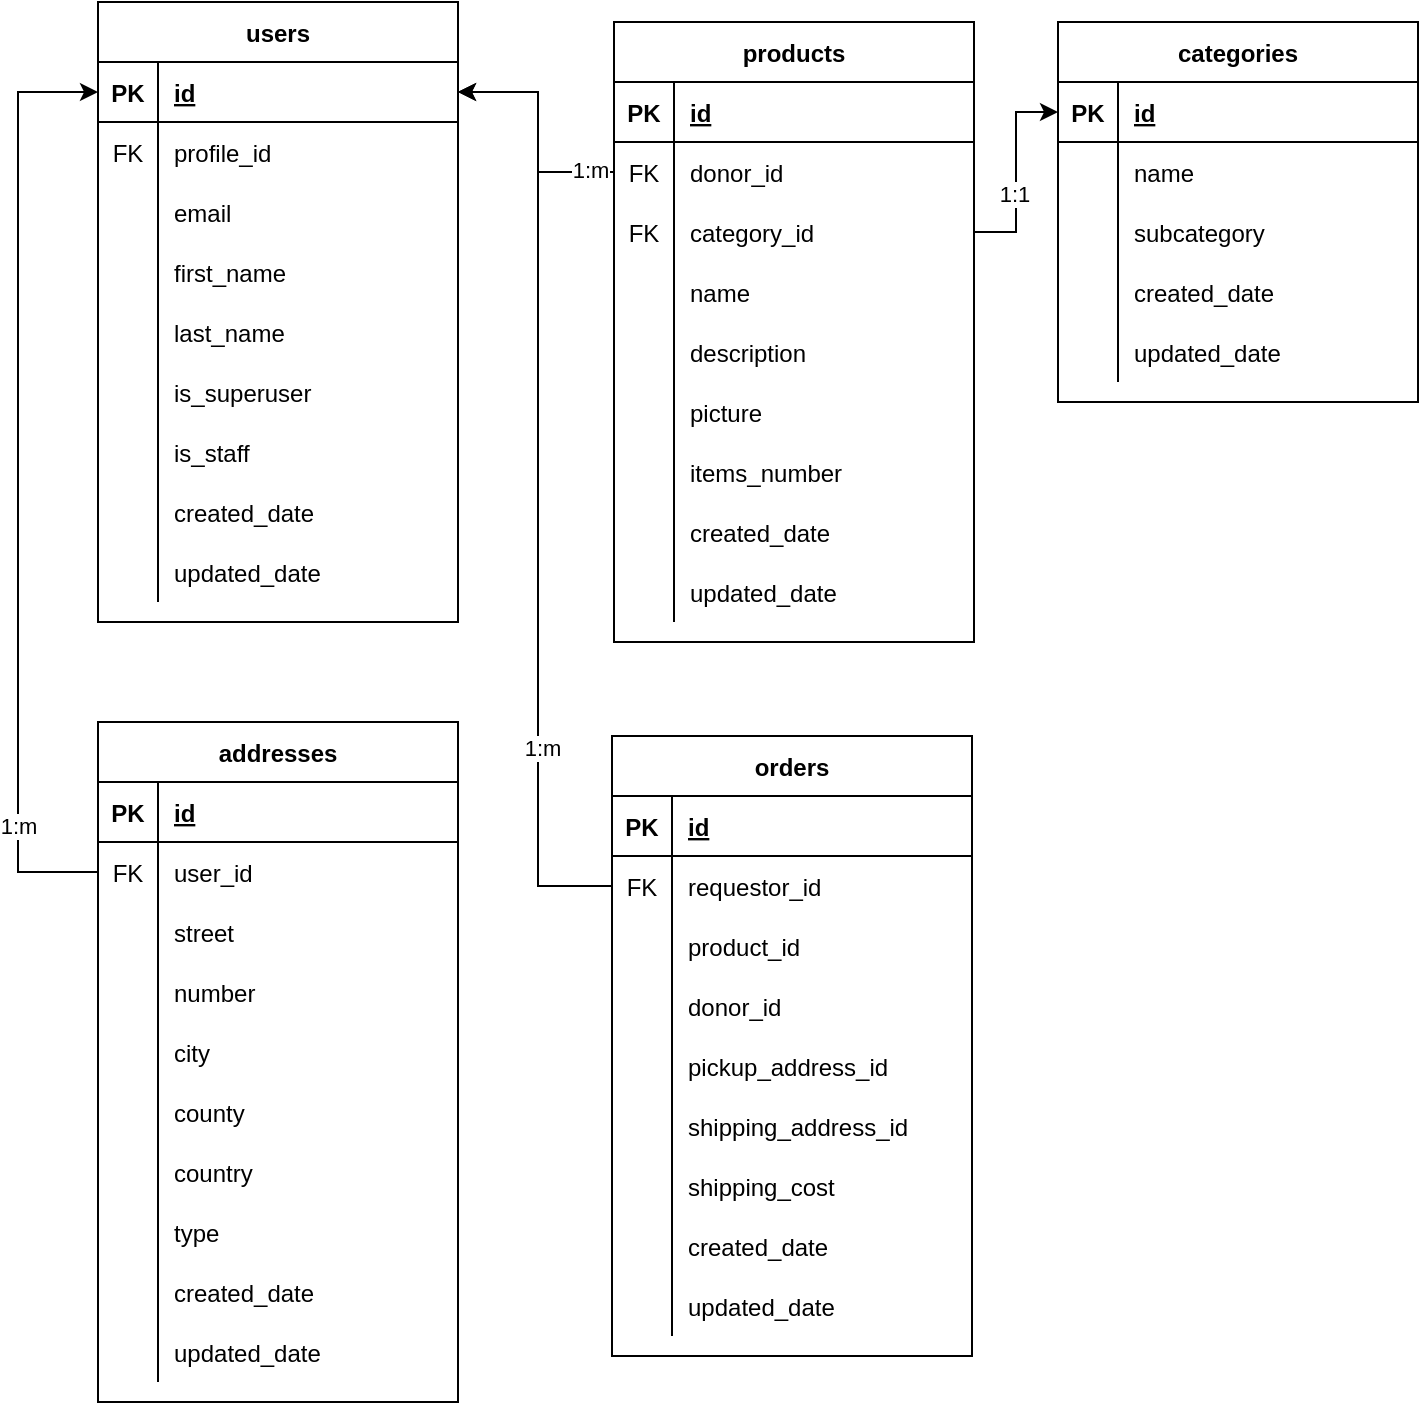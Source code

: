<mxfile version="14.6.10" type="github">
  <diagram id="aU2fkPUbuenyFV3609Mt" name="Page-1">
    <mxGraphModel dx="1038" dy="547" grid="1" gridSize="10" guides="1" tooltips="1" connect="1" arrows="1" fold="1" page="1" pageScale="1" pageWidth="850" pageHeight="1100" background="#ffffff" math="0" shadow="0">
      <root>
        <mxCell id="0" />
        <mxCell id="1" parent="0" />
        <mxCell id="2xY_IK6gBtayw-Wv3xOb-5" value="users" style="shape=table;startSize=30;container=1;collapsible=1;childLayout=tableLayout;fixedRows=1;rowLines=0;fontStyle=1;align=center;resizeLast=1;" parent="1" vertex="1">
          <mxGeometry x="80" y="40" width="180" height="310" as="geometry" />
        </mxCell>
        <mxCell id="2xY_IK6gBtayw-Wv3xOb-6" value="" style="shape=partialRectangle;collapsible=0;dropTarget=0;pointerEvents=0;fillColor=none;top=0;left=0;bottom=1;right=0;points=[[0,0.5],[1,0.5]];portConstraint=eastwest;" parent="2xY_IK6gBtayw-Wv3xOb-5" vertex="1">
          <mxGeometry y="30" width="180" height="30" as="geometry" />
        </mxCell>
        <mxCell id="2xY_IK6gBtayw-Wv3xOb-7" value="PK" style="shape=partialRectangle;connectable=0;fillColor=none;top=0;left=0;bottom=0;right=0;fontStyle=1;overflow=hidden;" parent="2xY_IK6gBtayw-Wv3xOb-6" vertex="1">
          <mxGeometry width="30" height="30" as="geometry" />
        </mxCell>
        <mxCell id="2xY_IK6gBtayw-Wv3xOb-8" value="id" style="shape=partialRectangle;connectable=0;fillColor=none;top=0;left=0;bottom=0;right=0;align=left;spacingLeft=6;fontStyle=5;overflow=hidden;" parent="2xY_IK6gBtayw-Wv3xOb-6" vertex="1">
          <mxGeometry x="30" width="150" height="30" as="geometry" />
        </mxCell>
        <mxCell id="6CUz8-dWINhAlGc6_D-d-43" value="" style="shape=partialRectangle;collapsible=0;dropTarget=0;pointerEvents=0;fillColor=none;top=0;left=0;bottom=0;right=0;points=[[0,0.5],[1,0.5]];portConstraint=eastwest;" parent="2xY_IK6gBtayw-Wv3xOb-5" vertex="1">
          <mxGeometry y="60" width="180" height="30" as="geometry" />
        </mxCell>
        <mxCell id="6CUz8-dWINhAlGc6_D-d-44" value="FK" style="shape=partialRectangle;connectable=0;fillColor=none;top=0;left=0;bottom=0;right=0;editable=1;overflow=hidden;" parent="6CUz8-dWINhAlGc6_D-d-43" vertex="1">
          <mxGeometry width="30" height="30" as="geometry" />
        </mxCell>
        <mxCell id="6CUz8-dWINhAlGc6_D-d-45" value="profile_id" style="shape=partialRectangle;connectable=0;fillColor=none;top=0;left=0;bottom=0;right=0;align=left;spacingLeft=6;overflow=hidden;" parent="6CUz8-dWINhAlGc6_D-d-43" vertex="1">
          <mxGeometry x="30" width="150" height="30" as="geometry" />
        </mxCell>
        <mxCell id="2xY_IK6gBtayw-Wv3xOb-15" value="" style="shape=partialRectangle;collapsible=0;dropTarget=0;pointerEvents=0;fillColor=none;top=0;left=0;bottom=0;right=0;points=[[0,0.5],[1,0.5]];portConstraint=eastwest;" parent="2xY_IK6gBtayw-Wv3xOb-5" vertex="1">
          <mxGeometry y="90" width="180" height="30" as="geometry" />
        </mxCell>
        <mxCell id="2xY_IK6gBtayw-Wv3xOb-16" value="" style="shape=partialRectangle;connectable=0;fillColor=none;top=0;left=0;bottom=0;right=0;editable=1;overflow=hidden;" parent="2xY_IK6gBtayw-Wv3xOb-15" vertex="1">
          <mxGeometry width="30" height="30" as="geometry" />
        </mxCell>
        <mxCell id="2xY_IK6gBtayw-Wv3xOb-17" value="email" style="shape=partialRectangle;connectable=0;fillColor=none;top=0;left=0;bottom=0;right=0;align=left;spacingLeft=6;overflow=hidden;" parent="2xY_IK6gBtayw-Wv3xOb-15" vertex="1">
          <mxGeometry x="30" width="150" height="30" as="geometry" />
        </mxCell>
        <mxCell id="2xY_IK6gBtayw-Wv3xOb-9" value="" style="shape=partialRectangle;collapsible=0;dropTarget=0;pointerEvents=0;fillColor=none;top=0;left=0;bottom=0;right=0;points=[[0,0.5],[1,0.5]];portConstraint=eastwest;" parent="2xY_IK6gBtayw-Wv3xOb-5" vertex="1">
          <mxGeometry y="120" width="180" height="30" as="geometry" />
        </mxCell>
        <mxCell id="2xY_IK6gBtayw-Wv3xOb-10" value="" style="shape=partialRectangle;connectable=0;fillColor=none;top=0;left=0;bottom=0;right=0;editable=1;overflow=hidden;" parent="2xY_IK6gBtayw-Wv3xOb-9" vertex="1">
          <mxGeometry width="30" height="30" as="geometry" />
        </mxCell>
        <mxCell id="2xY_IK6gBtayw-Wv3xOb-11" value="first_name" style="shape=partialRectangle;connectable=0;fillColor=none;top=0;left=0;bottom=0;right=0;align=left;spacingLeft=6;overflow=hidden;" parent="2xY_IK6gBtayw-Wv3xOb-9" vertex="1">
          <mxGeometry x="30" width="150" height="30" as="geometry" />
        </mxCell>
        <mxCell id="2xY_IK6gBtayw-Wv3xOb-12" value="" style="shape=partialRectangle;collapsible=0;dropTarget=0;pointerEvents=0;fillColor=none;top=0;left=0;bottom=0;right=0;points=[[0,0.5],[1,0.5]];portConstraint=eastwest;" parent="2xY_IK6gBtayw-Wv3xOb-5" vertex="1">
          <mxGeometry y="150" width="180" height="30" as="geometry" />
        </mxCell>
        <mxCell id="2xY_IK6gBtayw-Wv3xOb-13" value="" style="shape=partialRectangle;connectable=0;fillColor=none;top=0;left=0;bottom=0;right=0;editable=1;overflow=hidden;" parent="2xY_IK6gBtayw-Wv3xOb-12" vertex="1">
          <mxGeometry width="30" height="30" as="geometry" />
        </mxCell>
        <mxCell id="2xY_IK6gBtayw-Wv3xOb-14" value="last_name" style="shape=partialRectangle;connectable=0;fillColor=none;top=0;left=0;bottom=0;right=0;align=left;spacingLeft=6;overflow=hidden;" parent="2xY_IK6gBtayw-Wv3xOb-12" vertex="1">
          <mxGeometry x="30" width="150" height="30" as="geometry" />
        </mxCell>
        <mxCell id="llO65YyAJOTf2Vq8mWGp-1" value="" style="shape=partialRectangle;collapsible=0;dropTarget=0;pointerEvents=0;fillColor=none;top=0;left=0;bottom=0;right=0;points=[[0,0.5],[1,0.5]];portConstraint=eastwest;" parent="2xY_IK6gBtayw-Wv3xOb-5" vertex="1">
          <mxGeometry y="180" width="180" height="30" as="geometry" />
        </mxCell>
        <mxCell id="llO65YyAJOTf2Vq8mWGp-2" value="" style="shape=partialRectangle;connectable=0;fillColor=none;top=0;left=0;bottom=0;right=0;editable=1;overflow=hidden;" parent="llO65YyAJOTf2Vq8mWGp-1" vertex="1">
          <mxGeometry width="30" height="30" as="geometry" />
        </mxCell>
        <mxCell id="llO65YyAJOTf2Vq8mWGp-3" value="is_superuser" style="shape=partialRectangle;connectable=0;fillColor=none;top=0;left=0;bottom=0;right=0;align=left;spacingLeft=6;overflow=hidden;" parent="llO65YyAJOTf2Vq8mWGp-1" vertex="1">
          <mxGeometry x="30" width="150" height="30" as="geometry" />
        </mxCell>
        <mxCell id="llO65YyAJOTf2Vq8mWGp-4" value="" style="shape=partialRectangle;collapsible=0;dropTarget=0;pointerEvents=0;fillColor=none;top=0;left=0;bottom=0;right=0;points=[[0,0.5],[1,0.5]];portConstraint=eastwest;" parent="2xY_IK6gBtayw-Wv3xOb-5" vertex="1">
          <mxGeometry y="210" width="180" height="30" as="geometry" />
        </mxCell>
        <mxCell id="llO65YyAJOTf2Vq8mWGp-5" value="" style="shape=partialRectangle;connectable=0;fillColor=none;top=0;left=0;bottom=0;right=0;editable=1;overflow=hidden;" parent="llO65YyAJOTf2Vq8mWGp-4" vertex="1">
          <mxGeometry width="30" height="30" as="geometry" />
        </mxCell>
        <mxCell id="llO65YyAJOTf2Vq8mWGp-6" value="is_staff" style="shape=partialRectangle;connectable=0;fillColor=none;top=0;left=0;bottom=0;right=0;align=left;spacingLeft=6;overflow=hidden;" parent="llO65YyAJOTf2Vq8mWGp-4" vertex="1">
          <mxGeometry x="30" width="150" height="30" as="geometry" />
        </mxCell>
        <mxCell id="2xY_IK6gBtayw-Wv3xOb-44" value="" style="shape=partialRectangle;collapsible=0;dropTarget=0;pointerEvents=0;fillColor=none;top=0;left=0;bottom=0;right=0;points=[[0,0.5],[1,0.5]];portConstraint=eastwest;" parent="2xY_IK6gBtayw-Wv3xOb-5" vertex="1">
          <mxGeometry y="240" width="180" height="30" as="geometry" />
        </mxCell>
        <mxCell id="2xY_IK6gBtayw-Wv3xOb-45" value="" style="shape=partialRectangle;connectable=0;fillColor=none;top=0;left=0;bottom=0;right=0;editable=1;overflow=hidden;" parent="2xY_IK6gBtayw-Wv3xOb-44" vertex="1">
          <mxGeometry width="30" height="30" as="geometry" />
        </mxCell>
        <mxCell id="2xY_IK6gBtayw-Wv3xOb-46" value="created_date" style="shape=partialRectangle;connectable=0;fillColor=none;top=0;left=0;bottom=0;right=0;align=left;spacingLeft=6;overflow=hidden;" parent="2xY_IK6gBtayw-Wv3xOb-44" vertex="1">
          <mxGeometry x="30" width="150" height="30" as="geometry" />
        </mxCell>
        <mxCell id="2xY_IK6gBtayw-Wv3xOb-47" value="" style="shape=partialRectangle;collapsible=0;dropTarget=0;pointerEvents=0;fillColor=none;top=0;left=0;bottom=0;right=0;points=[[0,0.5],[1,0.5]];portConstraint=eastwest;" parent="2xY_IK6gBtayw-Wv3xOb-5" vertex="1">
          <mxGeometry y="270" width="180" height="30" as="geometry" />
        </mxCell>
        <mxCell id="2xY_IK6gBtayw-Wv3xOb-48" value="" style="shape=partialRectangle;connectable=0;fillColor=none;top=0;left=0;bottom=0;right=0;editable=1;overflow=hidden;" parent="2xY_IK6gBtayw-Wv3xOb-47" vertex="1">
          <mxGeometry width="30" height="30" as="geometry" />
        </mxCell>
        <mxCell id="2xY_IK6gBtayw-Wv3xOb-49" value="updated_date" style="shape=partialRectangle;connectable=0;fillColor=none;top=0;left=0;bottom=0;right=0;align=left;spacingLeft=6;overflow=hidden;" parent="2xY_IK6gBtayw-Wv3xOb-47" vertex="1">
          <mxGeometry x="30" width="150" height="30" as="geometry" />
        </mxCell>
        <mxCell id="2xY_IK6gBtayw-Wv3xOb-107" value="products" style="shape=table;startSize=30;container=1;collapsible=1;childLayout=tableLayout;fixedRows=1;rowLines=0;fontStyle=1;align=center;resizeLast=1;" parent="1" vertex="1">
          <mxGeometry x="338" y="50" width="180" height="310" as="geometry" />
        </mxCell>
        <mxCell id="2xY_IK6gBtayw-Wv3xOb-108" value="" style="shape=partialRectangle;collapsible=0;dropTarget=0;pointerEvents=0;fillColor=none;top=0;left=0;bottom=1;right=0;points=[[0,0.5],[1,0.5]];portConstraint=eastwest;" parent="2xY_IK6gBtayw-Wv3xOb-107" vertex="1">
          <mxGeometry y="30" width="180" height="30" as="geometry" />
        </mxCell>
        <mxCell id="2xY_IK6gBtayw-Wv3xOb-109" value="PK" style="shape=partialRectangle;connectable=0;fillColor=none;top=0;left=0;bottom=0;right=0;fontStyle=1;overflow=hidden;" parent="2xY_IK6gBtayw-Wv3xOb-108" vertex="1">
          <mxGeometry width="30" height="30" as="geometry" />
        </mxCell>
        <mxCell id="2xY_IK6gBtayw-Wv3xOb-110" value="id" style="shape=partialRectangle;connectable=0;fillColor=none;top=0;left=0;bottom=0;right=0;align=left;spacingLeft=6;fontStyle=5;overflow=hidden;" parent="2xY_IK6gBtayw-Wv3xOb-108" vertex="1">
          <mxGeometry x="30" width="150" height="30" as="geometry" />
        </mxCell>
        <mxCell id="2xY_IK6gBtayw-Wv3xOb-198" value="" style="shape=partialRectangle;collapsible=0;dropTarget=0;pointerEvents=0;fillColor=none;top=0;left=0;bottom=0;right=0;points=[[0,0.5],[1,0.5]];portConstraint=eastwest;" parent="2xY_IK6gBtayw-Wv3xOb-107" vertex="1">
          <mxGeometry y="60" width="180" height="30" as="geometry" />
        </mxCell>
        <mxCell id="2xY_IK6gBtayw-Wv3xOb-199" value="FK" style="shape=partialRectangle;connectable=0;fillColor=none;top=0;left=0;bottom=0;right=0;editable=1;overflow=hidden;" parent="2xY_IK6gBtayw-Wv3xOb-198" vertex="1">
          <mxGeometry width="30" height="30" as="geometry" />
        </mxCell>
        <mxCell id="2xY_IK6gBtayw-Wv3xOb-200" value="donor_id" style="shape=partialRectangle;connectable=0;fillColor=none;top=0;left=0;bottom=0;right=0;align=left;spacingLeft=6;overflow=hidden;" parent="2xY_IK6gBtayw-Wv3xOb-198" vertex="1">
          <mxGeometry x="30" width="150" height="30" as="geometry" />
        </mxCell>
        <mxCell id="6CUz8-dWINhAlGc6_D-d-13" value="" style="shape=partialRectangle;collapsible=0;dropTarget=0;pointerEvents=0;fillColor=none;top=0;left=0;bottom=0;right=0;points=[[0,0.5],[1,0.5]];portConstraint=eastwest;" parent="2xY_IK6gBtayw-Wv3xOb-107" vertex="1">
          <mxGeometry y="90" width="180" height="30" as="geometry" />
        </mxCell>
        <mxCell id="6CUz8-dWINhAlGc6_D-d-14" value="FK" style="shape=partialRectangle;connectable=0;fillColor=none;top=0;left=0;bottom=0;right=0;editable=1;overflow=hidden;" parent="6CUz8-dWINhAlGc6_D-d-13" vertex="1">
          <mxGeometry width="30" height="30" as="geometry" />
        </mxCell>
        <mxCell id="6CUz8-dWINhAlGc6_D-d-15" value="category_id" style="shape=partialRectangle;connectable=0;fillColor=none;top=0;left=0;bottom=0;right=0;align=left;spacingLeft=6;overflow=hidden;" parent="6CUz8-dWINhAlGc6_D-d-13" vertex="1">
          <mxGeometry x="30" width="150" height="30" as="geometry" />
        </mxCell>
        <mxCell id="2xY_IK6gBtayw-Wv3xOb-111" value="" style="shape=partialRectangle;collapsible=0;dropTarget=0;pointerEvents=0;fillColor=none;top=0;left=0;bottom=0;right=0;points=[[0,0.5],[1,0.5]];portConstraint=eastwest;" parent="2xY_IK6gBtayw-Wv3xOb-107" vertex="1">
          <mxGeometry y="120" width="180" height="30" as="geometry" />
        </mxCell>
        <mxCell id="2xY_IK6gBtayw-Wv3xOb-112" value="" style="shape=partialRectangle;connectable=0;fillColor=none;top=0;left=0;bottom=0;right=0;editable=1;overflow=hidden;" parent="2xY_IK6gBtayw-Wv3xOb-111" vertex="1">
          <mxGeometry width="30" height="30" as="geometry" />
        </mxCell>
        <mxCell id="2xY_IK6gBtayw-Wv3xOb-113" value="name" style="shape=partialRectangle;connectable=0;fillColor=none;top=0;left=0;bottom=0;right=0;align=left;spacingLeft=6;overflow=hidden;" parent="2xY_IK6gBtayw-Wv3xOb-111" vertex="1">
          <mxGeometry x="30" width="150" height="30" as="geometry" />
        </mxCell>
        <mxCell id="2xY_IK6gBtayw-Wv3xOb-114" value="" style="shape=partialRectangle;collapsible=0;dropTarget=0;pointerEvents=0;fillColor=none;top=0;left=0;bottom=0;right=0;points=[[0,0.5],[1,0.5]];portConstraint=eastwest;" parent="2xY_IK6gBtayw-Wv3xOb-107" vertex="1">
          <mxGeometry y="150" width="180" height="30" as="geometry" />
        </mxCell>
        <mxCell id="2xY_IK6gBtayw-Wv3xOb-115" value="" style="shape=partialRectangle;connectable=0;fillColor=none;top=0;left=0;bottom=0;right=0;editable=1;overflow=hidden;" parent="2xY_IK6gBtayw-Wv3xOb-114" vertex="1">
          <mxGeometry width="30" height="30" as="geometry" />
        </mxCell>
        <mxCell id="2xY_IK6gBtayw-Wv3xOb-116" value="description" style="shape=partialRectangle;connectable=0;fillColor=none;top=0;left=0;bottom=0;right=0;align=left;spacingLeft=6;overflow=hidden;" parent="2xY_IK6gBtayw-Wv3xOb-114" vertex="1">
          <mxGeometry x="30" width="150" height="30" as="geometry" />
        </mxCell>
        <mxCell id="2xY_IK6gBtayw-Wv3xOb-123" value="" style="shape=partialRectangle;collapsible=0;dropTarget=0;pointerEvents=0;fillColor=none;top=0;left=0;bottom=0;right=0;points=[[0,0.5],[1,0.5]];portConstraint=eastwest;" parent="2xY_IK6gBtayw-Wv3xOb-107" vertex="1">
          <mxGeometry y="180" width="180" height="30" as="geometry" />
        </mxCell>
        <mxCell id="2xY_IK6gBtayw-Wv3xOb-124" value="" style="shape=partialRectangle;connectable=0;fillColor=none;top=0;left=0;bottom=0;right=0;editable=1;overflow=hidden;" parent="2xY_IK6gBtayw-Wv3xOb-123" vertex="1">
          <mxGeometry width="30" height="30" as="geometry" />
        </mxCell>
        <mxCell id="2xY_IK6gBtayw-Wv3xOb-125" value="picture" style="shape=partialRectangle;connectable=0;fillColor=none;top=0;left=0;bottom=0;right=0;align=left;spacingLeft=6;overflow=hidden;" parent="2xY_IK6gBtayw-Wv3xOb-123" vertex="1">
          <mxGeometry x="30" width="150" height="30" as="geometry" />
        </mxCell>
        <mxCell id="2xY_IK6gBtayw-Wv3xOb-126" value="" style="shape=partialRectangle;collapsible=0;dropTarget=0;pointerEvents=0;fillColor=none;top=0;left=0;bottom=0;right=0;points=[[0,0.5],[1,0.5]];portConstraint=eastwest;" parent="2xY_IK6gBtayw-Wv3xOb-107" vertex="1">
          <mxGeometry y="210" width="180" height="30" as="geometry" />
        </mxCell>
        <mxCell id="2xY_IK6gBtayw-Wv3xOb-127" value="" style="shape=partialRectangle;connectable=0;fillColor=none;top=0;left=0;bottom=0;right=0;editable=1;overflow=hidden;" parent="2xY_IK6gBtayw-Wv3xOb-126" vertex="1">
          <mxGeometry width="30" height="30" as="geometry" />
        </mxCell>
        <mxCell id="2xY_IK6gBtayw-Wv3xOb-128" value="items_number" style="shape=partialRectangle;connectable=0;fillColor=none;top=0;left=0;bottom=0;right=0;align=left;spacingLeft=6;overflow=hidden;" parent="2xY_IK6gBtayw-Wv3xOb-126" vertex="1">
          <mxGeometry x="30" width="150" height="30" as="geometry" />
        </mxCell>
        <mxCell id="2xY_IK6gBtayw-Wv3xOb-117" value="" style="shape=partialRectangle;collapsible=0;dropTarget=0;pointerEvents=0;fillColor=none;top=0;left=0;bottom=0;right=0;points=[[0,0.5],[1,0.5]];portConstraint=eastwest;" parent="2xY_IK6gBtayw-Wv3xOb-107" vertex="1">
          <mxGeometry y="240" width="180" height="30" as="geometry" />
        </mxCell>
        <mxCell id="2xY_IK6gBtayw-Wv3xOb-118" value="" style="shape=partialRectangle;connectable=0;fillColor=none;top=0;left=0;bottom=0;right=0;editable=1;overflow=hidden;" parent="2xY_IK6gBtayw-Wv3xOb-117" vertex="1">
          <mxGeometry width="30" height="30" as="geometry" />
        </mxCell>
        <mxCell id="2xY_IK6gBtayw-Wv3xOb-119" value="created_date" style="shape=partialRectangle;connectable=0;fillColor=none;top=0;left=0;bottom=0;right=0;align=left;spacingLeft=6;overflow=hidden;" parent="2xY_IK6gBtayw-Wv3xOb-117" vertex="1">
          <mxGeometry x="30" width="150" height="30" as="geometry" />
        </mxCell>
        <mxCell id="2xY_IK6gBtayw-Wv3xOb-120" value="" style="shape=partialRectangle;collapsible=0;dropTarget=0;pointerEvents=0;fillColor=none;top=0;left=0;bottom=0;right=0;points=[[0,0.5],[1,0.5]];portConstraint=eastwest;" parent="2xY_IK6gBtayw-Wv3xOb-107" vertex="1">
          <mxGeometry y="270" width="180" height="30" as="geometry" />
        </mxCell>
        <mxCell id="2xY_IK6gBtayw-Wv3xOb-121" value="" style="shape=partialRectangle;connectable=0;fillColor=none;top=0;left=0;bottom=0;right=0;editable=1;overflow=hidden;" parent="2xY_IK6gBtayw-Wv3xOb-120" vertex="1">
          <mxGeometry width="30" height="30" as="geometry" />
        </mxCell>
        <mxCell id="2xY_IK6gBtayw-Wv3xOb-122" value="updated_date" style="shape=partialRectangle;connectable=0;fillColor=none;top=0;left=0;bottom=0;right=0;align=left;spacingLeft=6;overflow=hidden;" parent="2xY_IK6gBtayw-Wv3xOb-120" vertex="1">
          <mxGeometry x="30" width="150" height="30" as="geometry" />
        </mxCell>
        <mxCell id="2xY_IK6gBtayw-Wv3xOb-244" value="orders" style="shape=table;startSize=30;container=1;collapsible=1;childLayout=tableLayout;fixedRows=1;rowLines=0;fontStyle=1;align=center;resizeLast=1;" parent="1" vertex="1">
          <mxGeometry x="337" y="407" width="180" height="310" as="geometry" />
        </mxCell>
        <mxCell id="2xY_IK6gBtayw-Wv3xOb-245" value="" style="shape=partialRectangle;collapsible=0;dropTarget=0;pointerEvents=0;fillColor=none;top=0;left=0;bottom=1;right=0;points=[[0,0.5],[1,0.5]];portConstraint=eastwest;" parent="2xY_IK6gBtayw-Wv3xOb-244" vertex="1">
          <mxGeometry y="30" width="180" height="30" as="geometry" />
        </mxCell>
        <mxCell id="2xY_IK6gBtayw-Wv3xOb-246" value="PK" style="shape=partialRectangle;connectable=0;fillColor=none;top=0;left=0;bottom=0;right=0;fontStyle=1;overflow=hidden;" parent="2xY_IK6gBtayw-Wv3xOb-245" vertex="1">
          <mxGeometry width="30" height="30" as="geometry" />
        </mxCell>
        <mxCell id="2xY_IK6gBtayw-Wv3xOb-247" value="id" style="shape=partialRectangle;connectable=0;fillColor=none;top=0;left=0;bottom=0;right=0;align=left;spacingLeft=6;fontStyle=5;overflow=hidden;" parent="2xY_IK6gBtayw-Wv3xOb-245" vertex="1">
          <mxGeometry x="30" width="150" height="30" as="geometry" />
        </mxCell>
        <mxCell id="2xY_IK6gBtayw-Wv3xOb-254" value="" style="shape=partialRectangle;collapsible=0;dropTarget=0;pointerEvents=0;fillColor=none;top=0;left=0;bottom=0;right=0;points=[[0,0.5],[1,0.5]];portConstraint=eastwest;" parent="2xY_IK6gBtayw-Wv3xOb-244" vertex="1">
          <mxGeometry y="60" width="180" height="30" as="geometry" />
        </mxCell>
        <mxCell id="2xY_IK6gBtayw-Wv3xOb-255" value="FK" style="shape=partialRectangle;connectable=0;fillColor=none;top=0;left=0;bottom=0;right=0;editable=1;overflow=hidden;" parent="2xY_IK6gBtayw-Wv3xOb-254" vertex="1">
          <mxGeometry width="30" height="30" as="geometry" />
        </mxCell>
        <mxCell id="2xY_IK6gBtayw-Wv3xOb-256" value="requestor_id" style="shape=partialRectangle;connectable=0;fillColor=none;top=0;left=0;bottom=0;right=0;align=left;spacingLeft=6;overflow=hidden;" parent="2xY_IK6gBtayw-Wv3xOb-254" vertex="1">
          <mxGeometry x="30" width="150" height="30" as="geometry" />
        </mxCell>
        <mxCell id="2xY_IK6gBtayw-Wv3xOb-251" value="" style="shape=partialRectangle;collapsible=0;dropTarget=0;pointerEvents=0;fillColor=none;top=0;left=0;bottom=0;right=0;points=[[0,0.5],[1,0.5]];portConstraint=eastwest;" parent="2xY_IK6gBtayw-Wv3xOb-244" vertex="1">
          <mxGeometry y="90" width="180" height="30" as="geometry" />
        </mxCell>
        <mxCell id="2xY_IK6gBtayw-Wv3xOb-252" value="" style="shape=partialRectangle;connectable=0;fillColor=none;top=0;left=0;bottom=0;right=0;editable=1;overflow=hidden;" parent="2xY_IK6gBtayw-Wv3xOb-251" vertex="1">
          <mxGeometry width="30" height="30" as="geometry" />
        </mxCell>
        <mxCell id="2xY_IK6gBtayw-Wv3xOb-253" value="product_id" style="shape=partialRectangle;connectable=0;fillColor=none;top=0;left=0;bottom=0;right=0;align=left;spacingLeft=6;overflow=hidden;" parent="2xY_IK6gBtayw-Wv3xOb-251" vertex="1">
          <mxGeometry x="30" width="150" height="30" as="geometry" />
        </mxCell>
        <mxCell id="2xY_IK6gBtayw-Wv3xOb-248" value="" style="shape=partialRectangle;collapsible=0;dropTarget=0;pointerEvents=0;fillColor=none;top=0;left=0;bottom=0;right=0;points=[[0,0.5],[1,0.5]];portConstraint=eastwest;" parent="2xY_IK6gBtayw-Wv3xOb-244" vertex="1">
          <mxGeometry y="120" width="180" height="30" as="geometry" />
        </mxCell>
        <mxCell id="2xY_IK6gBtayw-Wv3xOb-249" value="" style="shape=partialRectangle;connectable=0;fillColor=none;top=0;left=0;bottom=0;right=0;editable=1;overflow=hidden;" parent="2xY_IK6gBtayw-Wv3xOb-248" vertex="1">
          <mxGeometry width="30" height="30" as="geometry" />
        </mxCell>
        <mxCell id="2xY_IK6gBtayw-Wv3xOb-250" value="donor_id" style="shape=partialRectangle;connectable=0;fillColor=none;top=0;left=0;bottom=0;right=0;align=left;spacingLeft=6;overflow=hidden;" parent="2xY_IK6gBtayw-Wv3xOb-248" vertex="1">
          <mxGeometry x="30" width="150" height="30" as="geometry" />
        </mxCell>
        <mxCell id="llO65YyAJOTf2Vq8mWGp-49" value="" style="shape=partialRectangle;collapsible=0;dropTarget=0;pointerEvents=0;fillColor=none;top=0;left=0;bottom=0;right=0;points=[[0,0.5],[1,0.5]];portConstraint=eastwest;" parent="2xY_IK6gBtayw-Wv3xOb-244" vertex="1">
          <mxGeometry y="150" width="180" height="30" as="geometry" />
        </mxCell>
        <mxCell id="llO65YyAJOTf2Vq8mWGp-50" value="" style="shape=partialRectangle;connectable=0;fillColor=none;top=0;left=0;bottom=0;right=0;editable=1;overflow=hidden;" parent="llO65YyAJOTf2Vq8mWGp-49" vertex="1">
          <mxGeometry width="30" height="30" as="geometry" />
        </mxCell>
        <mxCell id="llO65YyAJOTf2Vq8mWGp-51" value="pickup_address_id" style="shape=partialRectangle;connectable=0;fillColor=none;top=0;left=0;bottom=0;right=0;align=left;spacingLeft=6;overflow=hidden;" parent="llO65YyAJOTf2Vq8mWGp-49" vertex="1">
          <mxGeometry x="30" width="150" height="30" as="geometry" />
        </mxCell>
        <mxCell id="6CUz8-dWINhAlGc6_D-d-69" value="" style="shape=partialRectangle;collapsible=0;dropTarget=0;pointerEvents=0;fillColor=none;top=0;left=0;bottom=0;right=0;points=[[0,0.5],[1,0.5]];portConstraint=eastwest;" parent="2xY_IK6gBtayw-Wv3xOb-244" vertex="1">
          <mxGeometry y="180" width="180" height="30" as="geometry" />
        </mxCell>
        <mxCell id="6CUz8-dWINhAlGc6_D-d-70" value="" style="shape=partialRectangle;connectable=0;fillColor=none;top=0;left=0;bottom=0;right=0;editable=1;overflow=hidden;" parent="6CUz8-dWINhAlGc6_D-d-69" vertex="1">
          <mxGeometry width="30" height="30" as="geometry" />
        </mxCell>
        <mxCell id="6CUz8-dWINhAlGc6_D-d-71" value="shipping_address_id" style="shape=partialRectangle;connectable=0;fillColor=none;top=0;left=0;bottom=0;right=0;align=left;spacingLeft=6;overflow=hidden;" parent="6CUz8-dWINhAlGc6_D-d-69" vertex="1">
          <mxGeometry x="30" width="150" height="30" as="geometry" />
        </mxCell>
        <mxCell id="ZtZDc5kf3HnKTMNn7iDo-54" value="" style="shape=partialRectangle;collapsible=0;dropTarget=0;pointerEvents=0;fillColor=none;top=0;left=0;bottom=0;right=0;points=[[0,0.5],[1,0.5]];portConstraint=eastwest;" parent="2xY_IK6gBtayw-Wv3xOb-244" vertex="1">
          <mxGeometry y="210" width="180" height="30" as="geometry" />
        </mxCell>
        <mxCell id="ZtZDc5kf3HnKTMNn7iDo-55" value="" style="shape=partialRectangle;connectable=0;fillColor=none;top=0;left=0;bottom=0;right=0;editable=1;overflow=hidden;" parent="ZtZDc5kf3HnKTMNn7iDo-54" vertex="1">
          <mxGeometry width="30" height="30" as="geometry" />
        </mxCell>
        <mxCell id="ZtZDc5kf3HnKTMNn7iDo-56" value="shipping_cost" style="shape=partialRectangle;connectable=0;fillColor=none;top=0;left=0;bottom=0;right=0;align=left;spacingLeft=6;overflow=hidden;" parent="ZtZDc5kf3HnKTMNn7iDo-54" vertex="1">
          <mxGeometry x="30" width="150" height="30" as="geometry" />
        </mxCell>
        <mxCell id="2xY_IK6gBtayw-Wv3xOb-257" value="" style="shape=partialRectangle;collapsible=0;dropTarget=0;pointerEvents=0;fillColor=none;top=0;left=0;bottom=0;right=0;points=[[0,0.5],[1,0.5]];portConstraint=eastwest;" parent="2xY_IK6gBtayw-Wv3xOb-244" vertex="1">
          <mxGeometry y="240" width="180" height="30" as="geometry" />
        </mxCell>
        <mxCell id="2xY_IK6gBtayw-Wv3xOb-258" value="" style="shape=partialRectangle;connectable=0;fillColor=none;top=0;left=0;bottom=0;right=0;editable=1;overflow=hidden;" parent="2xY_IK6gBtayw-Wv3xOb-257" vertex="1">
          <mxGeometry width="30" height="30" as="geometry" />
        </mxCell>
        <mxCell id="2xY_IK6gBtayw-Wv3xOb-259" value="created_date" style="shape=partialRectangle;connectable=0;fillColor=none;top=0;left=0;bottom=0;right=0;align=left;spacingLeft=6;overflow=hidden;" parent="2xY_IK6gBtayw-Wv3xOb-257" vertex="1">
          <mxGeometry x="30" width="150" height="30" as="geometry" />
        </mxCell>
        <mxCell id="2xY_IK6gBtayw-Wv3xOb-263" value="" style="shape=partialRectangle;collapsible=0;dropTarget=0;pointerEvents=0;fillColor=none;top=0;left=0;bottom=0;right=0;points=[[0,0.5],[1,0.5]];portConstraint=eastwest;" parent="2xY_IK6gBtayw-Wv3xOb-244" vertex="1">
          <mxGeometry y="270" width="180" height="30" as="geometry" />
        </mxCell>
        <mxCell id="2xY_IK6gBtayw-Wv3xOb-264" value="" style="shape=partialRectangle;connectable=0;fillColor=none;top=0;left=0;bottom=0;right=0;editable=1;overflow=hidden;" parent="2xY_IK6gBtayw-Wv3xOb-263" vertex="1">
          <mxGeometry width="30" height="30" as="geometry" />
        </mxCell>
        <mxCell id="2xY_IK6gBtayw-Wv3xOb-265" value="updated_date" style="shape=partialRectangle;connectable=0;fillColor=none;top=0;left=0;bottom=0;right=0;align=left;spacingLeft=6;overflow=hidden;" parent="2xY_IK6gBtayw-Wv3xOb-263" vertex="1">
          <mxGeometry x="30" width="150" height="30" as="geometry" />
        </mxCell>
        <mxCell id="6CUz8-dWINhAlGc6_D-d-4" style="edgeStyle=orthogonalEdgeStyle;rounded=0;orthogonalLoop=1;jettySize=auto;html=1;exitX=0;exitY=0.5;exitDx=0;exitDy=0;entryX=1;entryY=0.5;entryDx=0;entryDy=0;" parent="1" source="2xY_IK6gBtayw-Wv3xOb-254" target="2xY_IK6gBtayw-Wv3xOb-6" edge="1">
          <mxGeometry relative="1" as="geometry">
            <mxPoint x="270" y="100" as="targetPoint" />
            <Array as="points">
              <mxPoint x="300" y="482" />
              <mxPoint x="300" y="85" />
            </Array>
          </mxGeometry>
        </mxCell>
        <mxCell id="6CUz8-dWINhAlGc6_D-d-57" value="1:m" style="edgeLabel;html=1;align=center;verticalAlign=middle;resizable=0;points=[];" parent="6CUz8-dWINhAlGc6_D-d-4" vertex="1" connectable="0">
          <mxGeometry x="-0.551" y="-2" relative="1" as="geometry">
            <mxPoint as="offset" />
          </mxGeometry>
        </mxCell>
        <mxCell id="6CUz8-dWINhAlGc6_D-d-9" value="categories" style="shape=table;startSize=30;container=1;collapsible=1;childLayout=tableLayout;fixedRows=1;rowLines=0;fontStyle=1;align=center;resizeLast=1;" parent="1" vertex="1">
          <mxGeometry x="560" y="50" width="180" height="190" as="geometry" />
        </mxCell>
        <mxCell id="6CUz8-dWINhAlGc6_D-d-10" value="" style="shape=partialRectangle;collapsible=0;dropTarget=0;pointerEvents=0;fillColor=none;top=0;left=0;bottom=1;right=0;points=[[0,0.5],[1,0.5]];portConstraint=eastwest;" parent="6CUz8-dWINhAlGc6_D-d-9" vertex="1">
          <mxGeometry y="30" width="180" height="30" as="geometry" />
        </mxCell>
        <mxCell id="6CUz8-dWINhAlGc6_D-d-11" value="PK" style="shape=partialRectangle;connectable=0;fillColor=none;top=0;left=0;bottom=0;right=0;fontStyle=1;overflow=hidden;" parent="6CUz8-dWINhAlGc6_D-d-10" vertex="1">
          <mxGeometry width="30" height="30" as="geometry" />
        </mxCell>
        <mxCell id="6CUz8-dWINhAlGc6_D-d-12" value="id" style="shape=partialRectangle;connectable=0;fillColor=none;top=0;left=0;bottom=0;right=0;align=left;spacingLeft=6;fontStyle=5;overflow=hidden;" parent="6CUz8-dWINhAlGc6_D-d-10" vertex="1">
          <mxGeometry x="30" width="150" height="30" as="geometry" />
        </mxCell>
        <mxCell id="ZtZDc5kf3HnKTMNn7iDo-38" value="" style="shape=partialRectangle;collapsible=0;dropTarget=0;pointerEvents=0;fillColor=none;top=0;left=0;bottom=0;right=0;points=[[0,0.5],[1,0.5]];portConstraint=eastwest;" parent="6CUz8-dWINhAlGc6_D-d-9" vertex="1">
          <mxGeometry y="60" width="180" height="30" as="geometry" />
        </mxCell>
        <mxCell id="ZtZDc5kf3HnKTMNn7iDo-39" value="" style="shape=partialRectangle;connectable=0;fillColor=none;top=0;left=0;bottom=0;right=0;editable=1;overflow=hidden;" parent="ZtZDc5kf3HnKTMNn7iDo-38" vertex="1">
          <mxGeometry width="30" height="30" as="geometry" />
        </mxCell>
        <mxCell id="ZtZDc5kf3HnKTMNn7iDo-40" value="name" style="shape=partialRectangle;connectable=0;fillColor=none;top=0;left=0;bottom=0;right=0;align=left;spacingLeft=6;overflow=hidden;" parent="ZtZDc5kf3HnKTMNn7iDo-38" vertex="1">
          <mxGeometry x="30" width="150" height="30" as="geometry" />
        </mxCell>
        <mxCell id="llO65YyAJOTf2Vq8mWGp-52" value="" style="shape=partialRectangle;collapsible=0;dropTarget=0;pointerEvents=0;fillColor=none;top=0;left=0;bottom=0;right=0;points=[[0,0.5],[1,0.5]];portConstraint=eastwest;" parent="6CUz8-dWINhAlGc6_D-d-9" vertex="1">
          <mxGeometry y="90" width="180" height="30" as="geometry" />
        </mxCell>
        <mxCell id="llO65YyAJOTf2Vq8mWGp-53" value="" style="shape=partialRectangle;connectable=0;fillColor=none;top=0;left=0;bottom=0;right=0;editable=1;overflow=hidden;" parent="llO65YyAJOTf2Vq8mWGp-52" vertex="1">
          <mxGeometry width="30" height="30" as="geometry" />
        </mxCell>
        <mxCell id="llO65YyAJOTf2Vq8mWGp-54" value="subcategory" style="shape=partialRectangle;connectable=0;fillColor=none;top=0;left=0;bottom=0;right=0;align=left;spacingLeft=6;overflow=hidden;" parent="llO65YyAJOTf2Vq8mWGp-52" vertex="1">
          <mxGeometry x="30" width="150" height="30" as="geometry" />
        </mxCell>
        <mxCell id="6CUz8-dWINhAlGc6_D-d-16" value="" style="shape=partialRectangle;collapsible=0;dropTarget=0;pointerEvents=0;fillColor=none;top=0;left=0;bottom=0;right=0;points=[[0,0.5],[1,0.5]];portConstraint=eastwest;" parent="6CUz8-dWINhAlGc6_D-d-9" vertex="1">
          <mxGeometry y="120" width="180" height="30" as="geometry" />
        </mxCell>
        <mxCell id="6CUz8-dWINhAlGc6_D-d-17" value="" style="shape=partialRectangle;connectable=0;fillColor=none;top=0;left=0;bottom=0;right=0;editable=1;overflow=hidden;" parent="6CUz8-dWINhAlGc6_D-d-16" vertex="1">
          <mxGeometry width="30" height="30" as="geometry" />
        </mxCell>
        <mxCell id="6CUz8-dWINhAlGc6_D-d-18" value="created_date" style="shape=partialRectangle;connectable=0;fillColor=none;top=0;left=0;bottom=0;right=0;align=left;spacingLeft=6;overflow=hidden;" parent="6CUz8-dWINhAlGc6_D-d-16" vertex="1">
          <mxGeometry x="30" width="150" height="30" as="geometry" />
        </mxCell>
        <mxCell id="6CUz8-dWINhAlGc6_D-d-19" value="" style="shape=partialRectangle;collapsible=0;dropTarget=0;pointerEvents=0;fillColor=none;top=0;left=0;bottom=0;right=0;points=[[0,0.5],[1,0.5]];portConstraint=eastwest;" parent="6CUz8-dWINhAlGc6_D-d-9" vertex="1">
          <mxGeometry y="150" width="180" height="30" as="geometry" />
        </mxCell>
        <mxCell id="6CUz8-dWINhAlGc6_D-d-20" value="" style="shape=partialRectangle;connectable=0;fillColor=none;top=0;left=0;bottom=0;right=0;editable=1;overflow=hidden;" parent="6CUz8-dWINhAlGc6_D-d-19" vertex="1">
          <mxGeometry width="30" height="30" as="geometry" />
        </mxCell>
        <mxCell id="6CUz8-dWINhAlGc6_D-d-21" value="updated_date" style="shape=partialRectangle;connectable=0;fillColor=none;top=0;left=0;bottom=0;right=0;align=left;spacingLeft=6;overflow=hidden;" parent="6CUz8-dWINhAlGc6_D-d-19" vertex="1">
          <mxGeometry x="30" width="150" height="30" as="geometry" />
        </mxCell>
        <mxCell id="6CUz8-dWINhAlGc6_D-d-59" style="edgeStyle=orthogonalEdgeStyle;rounded=0;orthogonalLoop=1;jettySize=auto;html=1;exitX=0;exitY=0.5;exitDx=0;exitDy=0;entryX=1;entryY=0.5;entryDx=0;entryDy=0;" parent="1" source="2xY_IK6gBtayw-Wv3xOb-198" target="2xY_IK6gBtayw-Wv3xOb-6" edge="1">
          <mxGeometry relative="1" as="geometry">
            <Array as="points">
              <mxPoint x="300" y="125" />
              <mxPoint x="300" y="85" />
            </Array>
          </mxGeometry>
        </mxCell>
        <mxCell id="6CUz8-dWINhAlGc6_D-d-61" value="1:m" style="edgeLabel;html=1;align=center;verticalAlign=middle;resizable=0;points=[];" parent="6CUz8-dWINhAlGc6_D-d-59" vertex="1" connectable="0">
          <mxGeometry x="-0.792" y="-1" relative="1" as="geometry">
            <mxPoint as="offset" />
          </mxGeometry>
        </mxCell>
        <mxCell id="ZtZDc5kf3HnKTMNn7iDo-1" value="addresses" style="shape=table;startSize=30;container=1;collapsible=1;childLayout=tableLayout;fixedRows=1;rowLines=0;fontStyle=1;align=center;resizeLast=1;" parent="1" vertex="1">
          <mxGeometry x="80" y="400" width="180" height="340" as="geometry" />
        </mxCell>
        <mxCell id="ZtZDc5kf3HnKTMNn7iDo-2" value="" style="shape=partialRectangle;collapsible=0;dropTarget=0;pointerEvents=0;fillColor=none;top=0;left=0;bottom=1;right=0;points=[[0,0.5],[1,0.5]];portConstraint=eastwest;" parent="ZtZDc5kf3HnKTMNn7iDo-1" vertex="1">
          <mxGeometry y="30" width="180" height="30" as="geometry" />
        </mxCell>
        <mxCell id="ZtZDc5kf3HnKTMNn7iDo-3" value="PK" style="shape=partialRectangle;connectable=0;fillColor=none;top=0;left=0;bottom=0;right=0;fontStyle=1;overflow=hidden;" parent="ZtZDc5kf3HnKTMNn7iDo-2" vertex="1">
          <mxGeometry width="30" height="30" as="geometry" />
        </mxCell>
        <mxCell id="ZtZDc5kf3HnKTMNn7iDo-4" value="id" style="shape=partialRectangle;connectable=0;fillColor=none;top=0;left=0;bottom=0;right=0;align=left;spacingLeft=6;fontStyle=5;overflow=hidden;" parent="ZtZDc5kf3HnKTMNn7iDo-2" vertex="1">
          <mxGeometry x="30" width="150" height="30" as="geometry" />
        </mxCell>
        <mxCell id="ZtZDc5kf3HnKTMNn7iDo-5" value="" style="shape=partialRectangle;collapsible=0;dropTarget=0;pointerEvents=0;fillColor=none;top=0;left=0;bottom=0;right=0;points=[[0,0.5],[1,0.5]];portConstraint=eastwest;" parent="ZtZDc5kf3HnKTMNn7iDo-1" vertex="1">
          <mxGeometry y="60" width="180" height="30" as="geometry" />
        </mxCell>
        <mxCell id="ZtZDc5kf3HnKTMNn7iDo-6" value="FK" style="shape=partialRectangle;connectable=0;fillColor=none;top=0;left=0;bottom=0;right=0;editable=1;overflow=hidden;" parent="ZtZDc5kf3HnKTMNn7iDo-5" vertex="1">
          <mxGeometry width="30" height="30" as="geometry" />
        </mxCell>
        <mxCell id="ZtZDc5kf3HnKTMNn7iDo-7" value="user_id" style="shape=partialRectangle;connectable=0;fillColor=none;top=0;left=0;bottom=0;right=0;align=left;spacingLeft=6;overflow=hidden;" parent="ZtZDc5kf3HnKTMNn7iDo-5" vertex="1">
          <mxGeometry x="30" width="150" height="30" as="geometry" />
        </mxCell>
        <mxCell id="ZtZDc5kf3HnKTMNn7iDo-11" value="" style="shape=partialRectangle;collapsible=0;dropTarget=0;pointerEvents=0;fillColor=none;top=0;left=0;bottom=0;right=0;points=[[0,0.5],[1,0.5]];portConstraint=eastwest;" parent="ZtZDc5kf3HnKTMNn7iDo-1" vertex="1">
          <mxGeometry y="90" width="180" height="30" as="geometry" />
        </mxCell>
        <mxCell id="ZtZDc5kf3HnKTMNn7iDo-12" value="" style="shape=partialRectangle;connectable=0;fillColor=none;top=0;left=0;bottom=0;right=0;editable=1;overflow=hidden;" parent="ZtZDc5kf3HnKTMNn7iDo-11" vertex="1">
          <mxGeometry width="30" height="30" as="geometry" />
        </mxCell>
        <mxCell id="ZtZDc5kf3HnKTMNn7iDo-13" value="street" style="shape=partialRectangle;connectable=0;fillColor=none;top=0;left=0;bottom=0;right=0;align=left;spacingLeft=6;overflow=hidden;" parent="ZtZDc5kf3HnKTMNn7iDo-11" vertex="1">
          <mxGeometry x="30" width="150" height="30" as="geometry" />
        </mxCell>
        <mxCell id="ZtZDc5kf3HnKTMNn7iDo-14" value="" style="shape=partialRectangle;collapsible=0;dropTarget=0;pointerEvents=0;fillColor=none;top=0;left=0;bottom=0;right=0;points=[[0,0.5],[1,0.5]];portConstraint=eastwest;" parent="ZtZDc5kf3HnKTMNn7iDo-1" vertex="1">
          <mxGeometry y="120" width="180" height="30" as="geometry" />
        </mxCell>
        <mxCell id="ZtZDc5kf3HnKTMNn7iDo-15" value="" style="shape=partialRectangle;connectable=0;fillColor=none;top=0;left=0;bottom=0;right=0;editable=1;overflow=hidden;" parent="ZtZDc5kf3HnKTMNn7iDo-14" vertex="1">
          <mxGeometry width="30" height="30" as="geometry" />
        </mxCell>
        <mxCell id="ZtZDc5kf3HnKTMNn7iDo-16" value="number" style="shape=partialRectangle;connectable=0;fillColor=none;top=0;left=0;bottom=0;right=0;align=left;spacingLeft=6;overflow=hidden;" parent="ZtZDc5kf3HnKTMNn7iDo-14" vertex="1">
          <mxGeometry x="30" width="150" height="30" as="geometry" />
        </mxCell>
        <mxCell id="ZtZDc5kf3HnKTMNn7iDo-17" value="" style="shape=partialRectangle;collapsible=0;dropTarget=0;pointerEvents=0;fillColor=none;top=0;left=0;bottom=0;right=0;points=[[0,0.5],[1,0.5]];portConstraint=eastwest;" parent="ZtZDc5kf3HnKTMNn7iDo-1" vertex="1">
          <mxGeometry y="150" width="180" height="30" as="geometry" />
        </mxCell>
        <mxCell id="ZtZDc5kf3HnKTMNn7iDo-18" value="" style="shape=partialRectangle;connectable=0;fillColor=none;top=0;left=0;bottom=0;right=0;editable=1;overflow=hidden;" parent="ZtZDc5kf3HnKTMNn7iDo-17" vertex="1">
          <mxGeometry width="30" height="30" as="geometry" />
        </mxCell>
        <mxCell id="ZtZDc5kf3HnKTMNn7iDo-19" value="city" style="shape=partialRectangle;connectable=0;fillColor=none;top=0;left=0;bottom=0;right=0;align=left;spacingLeft=6;overflow=hidden;" parent="ZtZDc5kf3HnKTMNn7iDo-17" vertex="1">
          <mxGeometry x="30" width="150" height="30" as="geometry" />
        </mxCell>
        <mxCell id="ZtZDc5kf3HnKTMNn7iDo-20" value="" style="shape=partialRectangle;collapsible=0;dropTarget=0;pointerEvents=0;fillColor=none;top=0;left=0;bottom=0;right=0;points=[[0,0.5],[1,0.5]];portConstraint=eastwest;" parent="ZtZDc5kf3HnKTMNn7iDo-1" vertex="1">
          <mxGeometry y="180" width="180" height="30" as="geometry" />
        </mxCell>
        <mxCell id="ZtZDc5kf3HnKTMNn7iDo-21" value="" style="shape=partialRectangle;connectable=0;fillColor=none;top=0;left=0;bottom=0;right=0;editable=1;overflow=hidden;" parent="ZtZDc5kf3HnKTMNn7iDo-20" vertex="1">
          <mxGeometry width="30" height="30" as="geometry" />
        </mxCell>
        <mxCell id="ZtZDc5kf3HnKTMNn7iDo-22" value="county" style="shape=partialRectangle;connectable=0;fillColor=none;top=0;left=0;bottom=0;right=0;align=left;spacingLeft=6;overflow=hidden;" parent="ZtZDc5kf3HnKTMNn7iDo-20" vertex="1">
          <mxGeometry x="30" width="150" height="30" as="geometry" />
        </mxCell>
        <mxCell id="ZtZDc5kf3HnKTMNn7iDo-23" value="" style="shape=partialRectangle;collapsible=0;dropTarget=0;pointerEvents=0;fillColor=none;top=0;left=0;bottom=0;right=0;points=[[0,0.5],[1,0.5]];portConstraint=eastwest;" parent="ZtZDc5kf3HnKTMNn7iDo-1" vertex="1">
          <mxGeometry y="210" width="180" height="30" as="geometry" />
        </mxCell>
        <mxCell id="ZtZDc5kf3HnKTMNn7iDo-24" value="" style="shape=partialRectangle;connectable=0;fillColor=none;top=0;left=0;bottom=0;right=0;editable=1;overflow=hidden;" parent="ZtZDc5kf3HnKTMNn7iDo-23" vertex="1">
          <mxGeometry width="30" height="30" as="geometry" />
        </mxCell>
        <mxCell id="ZtZDc5kf3HnKTMNn7iDo-25" value="country" style="shape=partialRectangle;connectable=0;fillColor=none;top=0;left=0;bottom=0;right=0;align=left;spacingLeft=6;overflow=hidden;" parent="ZtZDc5kf3HnKTMNn7iDo-23" vertex="1">
          <mxGeometry x="30" width="150" height="30" as="geometry" />
        </mxCell>
        <mxCell id="ZtZDc5kf3HnKTMNn7iDo-8" value="" style="shape=partialRectangle;collapsible=0;dropTarget=0;pointerEvents=0;fillColor=none;top=0;left=0;bottom=0;right=0;points=[[0,0.5],[1,0.5]];portConstraint=eastwest;" parent="ZtZDc5kf3HnKTMNn7iDo-1" vertex="1">
          <mxGeometry y="240" width="180" height="30" as="geometry" />
        </mxCell>
        <mxCell id="ZtZDc5kf3HnKTMNn7iDo-9" value="" style="shape=partialRectangle;connectable=0;fillColor=none;top=0;left=0;bottom=0;right=0;editable=1;overflow=hidden;" parent="ZtZDc5kf3HnKTMNn7iDo-8" vertex="1">
          <mxGeometry width="30" height="30" as="geometry" />
        </mxCell>
        <mxCell id="ZtZDc5kf3HnKTMNn7iDo-10" value="type" style="shape=partialRectangle;connectable=0;fillColor=none;top=0;left=0;bottom=0;right=0;align=left;spacingLeft=6;overflow=hidden;" parent="ZtZDc5kf3HnKTMNn7iDo-8" vertex="1">
          <mxGeometry x="30" width="150" height="30" as="geometry" />
        </mxCell>
        <mxCell id="ZtZDc5kf3HnKTMNn7iDo-29" value="" style="shape=partialRectangle;collapsible=0;dropTarget=0;pointerEvents=0;fillColor=none;top=0;left=0;bottom=0;right=0;points=[[0,0.5],[1,0.5]];portConstraint=eastwest;" parent="ZtZDc5kf3HnKTMNn7iDo-1" vertex="1">
          <mxGeometry y="270" width="180" height="30" as="geometry" />
        </mxCell>
        <mxCell id="ZtZDc5kf3HnKTMNn7iDo-30" value="" style="shape=partialRectangle;connectable=0;fillColor=none;top=0;left=0;bottom=0;right=0;editable=1;overflow=hidden;" parent="ZtZDc5kf3HnKTMNn7iDo-29" vertex="1">
          <mxGeometry width="30" height="30" as="geometry" />
        </mxCell>
        <mxCell id="ZtZDc5kf3HnKTMNn7iDo-31" value="created_date" style="shape=partialRectangle;connectable=0;fillColor=none;top=0;left=0;bottom=0;right=0;align=left;spacingLeft=6;overflow=hidden;" parent="ZtZDc5kf3HnKTMNn7iDo-29" vertex="1">
          <mxGeometry x="30" width="150" height="30" as="geometry" />
        </mxCell>
        <mxCell id="ZtZDc5kf3HnKTMNn7iDo-32" value="" style="shape=partialRectangle;collapsible=0;dropTarget=0;pointerEvents=0;fillColor=none;top=0;left=0;bottom=0;right=0;points=[[0,0.5],[1,0.5]];portConstraint=eastwest;" parent="ZtZDc5kf3HnKTMNn7iDo-1" vertex="1">
          <mxGeometry y="300" width="180" height="30" as="geometry" />
        </mxCell>
        <mxCell id="ZtZDc5kf3HnKTMNn7iDo-33" value="" style="shape=partialRectangle;connectable=0;fillColor=none;top=0;left=0;bottom=0;right=0;editable=1;overflow=hidden;" parent="ZtZDc5kf3HnKTMNn7iDo-32" vertex="1">
          <mxGeometry width="30" height="30" as="geometry" />
        </mxCell>
        <mxCell id="ZtZDc5kf3HnKTMNn7iDo-34" value="updated_date" style="shape=partialRectangle;connectable=0;fillColor=none;top=0;left=0;bottom=0;right=0;align=left;spacingLeft=6;overflow=hidden;" parent="ZtZDc5kf3HnKTMNn7iDo-32" vertex="1">
          <mxGeometry x="30" width="150" height="30" as="geometry" />
        </mxCell>
        <mxCell id="ZtZDc5kf3HnKTMNn7iDo-36" style="edgeStyle=orthogonalEdgeStyle;rounded=0;orthogonalLoop=1;jettySize=auto;html=1;entryX=0;entryY=0.5;entryDx=0;entryDy=0;exitX=0;exitY=0.5;exitDx=0;exitDy=0;" parent="1" source="ZtZDc5kf3HnKTMNn7iDo-5" target="2xY_IK6gBtayw-Wv3xOb-6" edge="1">
          <mxGeometry relative="1" as="geometry">
            <Array as="points">
              <mxPoint x="40" y="475" />
              <mxPoint x="40" y="85" />
            </Array>
            <mxPoint x="40" y="540" as="sourcePoint" />
          </mxGeometry>
        </mxCell>
        <mxCell id="ZtZDc5kf3HnKTMNn7iDo-37" value="1:m" style="edgeLabel;html=1;align=center;verticalAlign=middle;resizable=0;points=[];" parent="ZtZDc5kf3HnKTMNn7iDo-36" vertex="1" connectable="0">
          <mxGeometry x="-0.729" relative="1" as="geometry">
            <mxPoint as="offset" />
          </mxGeometry>
        </mxCell>
        <mxCell id="zSYqKr5ETMOHTX7KnLYy-1" style="edgeStyle=orthogonalEdgeStyle;rounded=0;orthogonalLoop=1;jettySize=auto;html=1;exitX=1;exitY=0.5;exitDx=0;exitDy=0;" parent="1" source="6CUz8-dWINhAlGc6_D-d-13" target="6CUz8-dWINhAlGc6_D-d-10" edge="1">
          <mxGeometry relative="1" as="geometry" />
        </mxCell>
        <mxCell id="zSYqKr5ETMOHTX7KnLYy-2" value="1:1" style="edgeLabel;html=1;align=center;verticalAlign=middle;resizable=0;points=[];" parent="zSYqKr5ETMOHTX7KnLYy-1" vertex="1" connectable="0">
          <mxGeometry x="-0.216" y="1" relative="1" as="geometry">
            <mxPoint as="offset" />
          </mxGeometry>
        </mxCell>
      </root>
    </mxGraphModel>
  </diagram>
</mxfile>

